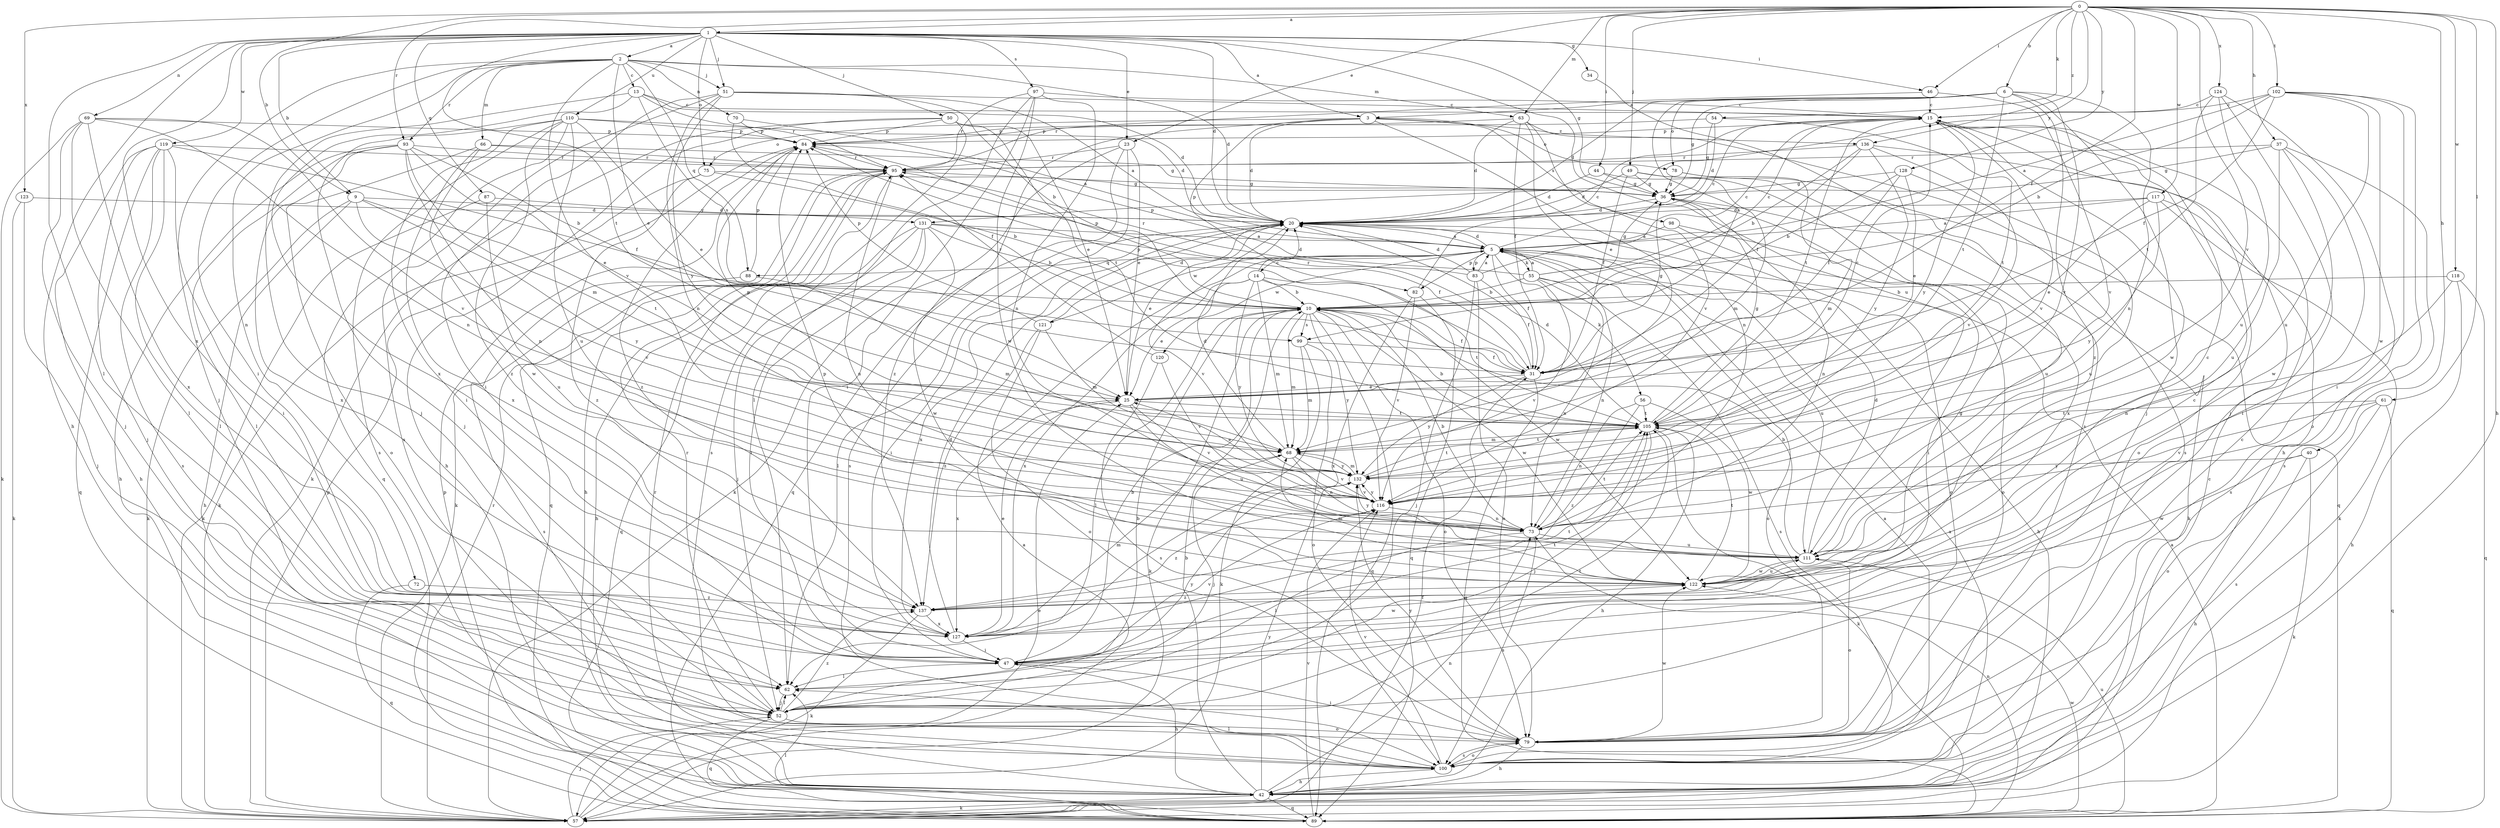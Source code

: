 strict digraph  {
0;
1;
2;
3;
5;
6;
9;
10;
13;
14;
15;
20;
23;
25;
31;
34;
36;
37;
40;
42;
44;
46;
47;
49;
50;
51;
52;
54;
55;
56;
57;
61;
62;
63;
66;
68;
69;
70;
72;
73;
75;
78;
79;
82;
83;
84;
87;
88;
89;
93;
95;
97;
98;
99;
100;
102;
105;
110;
111;
116;
117;
118;
119;
120;
121;
122;
123;
124;
127;
128;
131;
132;
136;
137;
0 -> 1  [label=a];
0 -> 6  [label=b];
0 -> 9  [label=b];
0 -> 23  [label=e];
0 -> 31  [label=f];
0 -> 37  [label=h];
0 -> 40  [label=h];
0 -> 42  [label=h];
0 -> 44  [label=i];
0 -> 46  [label=i];
0 -> 49  [label=j];
0 -> 54  [label=k];
0 -> 61  [label=l];
0 -> 63  [label=m];
0 -> 93  [label=r];
0 -> 102  [label=t];
0 -> 116  [label=v];
0 -> 117  [label=w];
0 -> 118  [label=w];
0 -> 123  [label=x];
0 -> 124  [label=x];
0 -> 128  [label=y];
0 -> 131  [label=y];
0 -> 136  [label=z];
1 -> 2  [label=a];
1 -> 3  [label=a];
1 -> 9  [label=b];
1 -> 20  [label=d];
1 -> 23  [label=e];
1 -> 34  [label=g];
1 -> 36  [label=g];
1 -> 42  [label=h];
1 -> 46  [label=i];
1 -> 50  [label=j];
1 -> 51  [label=j];
1 -> 62  [label=l];
1 -> 69  [label=n];
1 -> 75  [label=o];
1 -> 87  [label=q];
1 -> 97  [label=s];
1 -> 105  [label=t];
1 -> 110  [label=u];
1 -> 111  [label=u];
1 -> 119  [label=w];
1 -> 127  [label=x];
2 -> 13  [label=c];
2 -> 20  [label=d];
2 -> 25  [label=e];
2 -> 47  [label=i];
2 -> 51  [label=j];
2 -> 52  [label=j];
2 -> 63  [label=m];
2 -> 66  [label=m];
2 -> 70  [label=n];
2 -> 72  [label=n];
2 -> 88  [label=q];
2 -> 93  [label=r];
2 -> 116  [label=v];
3 -> 20  [label=d];
3 -> 73  [label=n];
3 -> 75  [label=o];
3 -> 78  [label=o];
3 -> 82  [label=p];
3 -> 98  [label=s];
3 -> 136  [label=z];
3 -> 137  [label=z];
5 -> 14  [label=c];
5 -> 15  [label=c];
5 -> 20  [label=d];
5 -> 31  [label=f];
5 -> 42  [label=h];
5 -> 55  [label=k];
5 -> 56  [label=k];
5 -> 73  [label=n];
5 -> 82  [label=p];
5 -> 83  [label=p];
5 -> 88  [label=q];
5 -> 111  [label=u];
5 -> 120  [label=w];
5 -> 121  [label=w];
6 -> 3  [label=a];
6 -> 20  [label=d];
6 -> 36  [label=g];
6 -> 52  [label=j];
6 -> 73  [label=n];
6 -> 78  [label=o];
6 -> 99  [label=s];
6 -> 105  [label=t];
6 -> 116  [label=v];
6 -> 137  [label=z];
9 -> 42  [label=h];
9 -> 57  [label=k];
9 -> 105  [label=t];
9 -> 116  [label=v];
9 -> 131  [label=y];
9 -> 132  [label=y];
10 -> 31  [label=f];
10 -> 57  [label=k];
10 -> 62  [label=l];
10 -> 68  [label=m];
10 -> 79  [label=o];
10 -> 84  [label=p];
10 -> 89  [label=q];
10 -> 99  [label=s];
10 -> 122  [label=w];
10 -> 132  [label=y];
13 -> 15  [label=c];
13 -> 20  [label=d];
13 -> 52  [label=j];
13 -> 95  [label=r];
13 -> 99  [label=s];
13 -> 127  [label=x];
14 -> 10  [label=b];
14 -> 20  [label=d];
14 -> 25  [label=e];
14 -> 68  [label=m];
14 -> 105  [label=t];
14 -> 122  [label=w];
14 -> 127  [label=x];
14 -> 132  [label=y];
15 -> 84  [label=p];
15 -> 105  [label=t];
15 -> 116  [label=v];
15 -> 122  [label=w];
15 -> 132  [label=y];
20 -> 5  [label=a];
20 -> 25  [label=e];
20 -> 47  [label=i];
20 -> 62  [label=l];
20 -> 79  [label=o];
20 -> 116  [label=v];
20 -> 127  [label=x];
23 -> 25  [label=e];
23 -> 57  [label=k];
23 -> 89  [label=q];
23 -> 95  [label=r];
23 -> 100  [label=s];
25 -> 105  [label=t];
25 -> 111  [label=u];
25 -> 116  [label=v];
25 -> 127  [label=x];
31 -> 25  [label=e];
31 -> 36  [label=g];
31 -> 84  [label=p];
31 -> 89  [label=q];
31 -> 95  [label=r];
31 -> 132  [label=y];
34 -> 100  [label=s];
36 -> 20  [label=d];
36 -> 57  [label=k];
36 -> 73  [label=n];
37 -> 36  [label=g];
37 -> 47  [label=i];
37 -> 95  [label=r];
37 -> 100  [label=s];
37 -> 111  [label=u];
37 -> 122  [label=w];
40 -> 42  [label=h];
40 -> 57  [label=k];
40 -> 122  [label=w];
40 -> 132  [label=y];
42 -> 5  [label=a];
42 -> 10  [label=b];
42 -> 57  [label=k];
42 -> 73  [label=n];
42 -> 89  [label=q];
42 -> 95  [label=r];
42 -> 132  [label=y];
44 -> 20  [label=d];
44 -> 36  [label=g];
44 -> 127  [label=x];
46 -> 15  [label=c];
46 -> 95  [label=r];
46 -> 116  [label=v];
47 -> 10  [label=b];
47 -> 15  [label=c];
47 -> 42  [label=h];
47 -> 62  [label=l];
47 -> 105  [label=t];
47 -> 116  [label=v];
49 -> 20  [label=d];
49 -> 31  [label=f];
49 -> 36  [label=g];
49 -> 68  [label=m];
49 -> 111  [label=u];
50 -> 25  [label=e];
50 -> 42  [label=h];
50 -> 57  [label=k];
50 -> 84  [label=p];
50 -> 100  [label=s];
50 -> 105  [label=t];
51 -> 5  [label=a];
51 -> 10  [label=b];
51 -> 15  [label=c];
51 -> 47  [label=i];
51 -> 73  [label=n];
51 -> 100  [label=s];
51 -> 132  [label=y];
52 -> 10  [label=b];
52 -> 62  [label=l];
52 -> 79  [label=o];
52 -> 89  [label=q];
52 -> 95  [label=r];
52 -> 105  [label=t];
52 -> 137  [label=z];
54 -> 20  [label=d];
54 -> 36  [label=g];
54 -> 84  [label=p];
54 -> 105  [label=t];
55 -> 5  [label=a];
55 -> 10  [label=b];
55 -> 15  [label=c];
55 -> 36  [label=g];
55 -> 73  [label=n];
55 -> 79  [label=o];
55 -> 84  [label=p];
55 -> 100  [label=s];
55 -> 116  [label=v];
56 -> 73  [label=n];
56 -> 105  [label=t];
56 -> 122  [label=w];
56 -> 137  [label=z];
57 -> 5  [label=a];
57 -> 15  [label=c];
57 -> 25  [label=e];
57 -> 31  [label=f];
57 -> 52  [label=j];
57 -> 84  [label=p];
57 -> 95  [label=r];
61 -> 79  [label=o];
61 -> 89  [label=q];
61 -> 100  [label=s];
61 -> 105  [label=t];
61 -> 116  [label=v];
62 -> 52  [label=j];
62 -> 132  [label=y];
63 -> 20  [label=d];
63 -> 25  [label=e];
63 -> 31  [label=f];
63 -> 84  [label=p];
63 -> 100  [label=s];
63 -> 116  [label=v];
66 -> 36  [label=g];
66 -> 79  [label=o];
66 -> 95  [label=r];
66 -> 122  [label=w];
66 -> 127  [label=x];
68 -> 20  [label=d];
68 -> 52  [label=j];
68 -> 73  [label=n];
68 -> 84  [label=p];
68 -> 105  [label=t];
68 -> 116  [label=v];
68 -> 132  [label=y];
69 -> 52  [label=j];
69 -> 57  [label=k];
69 -> 62  [label=l];
69 -> 73  [label=n];
69 -> 84  [label=p];
69 -> 116  [label=v];
69 -> 127  [label=x];
70 -> 5  [label=a];
70 -> 31  [label=f];
70 -> 84  [label=p];
72 -> 89  [label=q];
72 -> 137  [label=z];
73 -> 10  [label=b];
73 -> 62  [label=l];
73 -> 100  [label=s];
73 -> 105  [label=t];
73 -> 111  [label=u];
73 -> 132  [label=y];
75 -> 10  [label=b];
75 -> 36  [label=g];
75 -> 57  [label=k];
75 -> 137  [label=z];
78 -> 36  [label=g];
78 -> 68  [label=m];
78 -> 89  [label=q];
79 -> 15  [label=c];
79 -> 42  [label=h];
79 -> 47  [label=i];
79 -> 100  [label=s];
79 -> 122  [label=w];
79 -> 132  [label=y];
82 -> 15  [label=c];
82 -> 89  [label=q];
82 -> 116  [label=v];
82 -> 127  [label=x];
83 -> 5  [label=a];
83 -> 15  [label=c];
83 -> 20  [label=d];
83 -> 31  [label=f];
83 -> 52  [label=j];
83 -> 79  [label=o];
83 -> 95  [label=r];
84 -> 95  [label=r];
84 -> 137  [label=z];
87 -> 20  [label=d];
87 -> 57  [label=k];
87 -> 111  [label=u];
88 -> 68  [label=m];
88 -> 84  [label=p];
88 -> 100  [label=s];
89 -> 5  [label=a];
89 -> 62  [label=l];
89 -> 73  [label=n];
89 -> 84  [label=p];
89 -> 111  [label=u];
89 -> 116  [label=v];
89 -> 122  [label=w];
93 -> 10  [label=b];
93 -> 25  [label=e];
93 -> 42  [label=h];
93 -> 62  [label=l];
93 -> 68  [label=m];
93 -> 73  [label=n];
93 -> 95  [label=r];
93 -> 127  [label=x];
95 -> 36  [label=g];
95 -> 42  [label=h];
95 -> 57  [label=k];
95 -> 89  [label=q];
95 -> 111  [label=u];
97 -> 15  [label=c];
97 -> 47  [label=i];
97 -> 62  [label=l];
97 -> 73  [label=n];
97 -> 95  [label=r];
97 -> 122  [label=w];
98 -> 5  [label=a];
98 -> 47  [label=i];
98 -> 79  [label=o];
99 -> 31  [label=f];
99 -> 57  [label=k];
99 -> 68  [label=m];
99 -> 79  [label=o];
100 -> 5  [label=a];
100 -> 42  [label=h];
100 -> 62  [label=l];
100 -> 79  [label=o];
100 -> 116  [label=v];
102 -> 5  [label=a];
102 -> 10  [label=b];
102 -> 15  [label=c];
102 -> 31  [label=f];
102 -> 47  [label=i];
102 -> 79  [label=o];
102 -> 111  [label=u];
102 -> 122  [label=w];
105 -> 10  [label=b];
105 -> 15  [label=c];
105 -> 20  [label=d];
105 -> 36  [label=g];
105 -> 42  [label=h];
105 -> 52  [label=j];
105 -> 57  [label=k];
105 -> 68  [label=m];
110 -> 20  [label=d];
110 -> 25  [label=e];
110 -> 47  [label=i];
110 -> 52  [label=j];
110 -> 84  [label=p];
110 -> 89  [label=q];
110 -> 100  [label=s];
110 -> 111  [label=u];
110 -> 137  [label=z];
111 -> 10  [label=b];
111 -> 20  [label=d];
111 -> 79  [label=o];
111 -> 122  [label=w];
116 -> 73  [label=n];
116 -> 132  [label=y];
116 -> 137  [label=z];
117 -> 5  [label=a];
117 -> 20  [label=d];
117 -> 25  [label=e];
117 -> 57  [label=k];
117 -> 100  [label=s];
117 -> 132  [label=y];
118 -> 10  [label=b];
118 -> 42  [label=h];
118 -> 73  [label=n];
118 -> 89  [label=q];
119 -> 31  [label=f];
119 -> 42  [label=h];
119 -> 47  [label=i];
119 -> 52  [label=j];
119 -> 62  [label=l];
119 -> 89  [label=q];
119 -> 95  [label=r];
119 -> 100  [label=s];
120 -> 95  [label=r];
120 -> 100  [label=s];
120 -> 116  [label=v];
121 -> 20  [label=d];
121 -> 68  [label=m];
121 -> 79  [label=o];
121 -> 84  [label=p];
121 -> 137  [label=z];
122 -> 15  [label=c];
122 -> 68  [label=m];
122 -> 84  [label=p];
122 -> 105  [label=t];
122 -> 111  [label=u];
122 -> 137  [label=z];
123 -> 20  [label=d];
123 -> 52  [label=j];
123 -> 57  [label=k];
124 -> 15  [label=c];
124 -> 42  [label=h];
124 -> 52  [label=j];
124 -> 105  [label=t];
124 -> 111  [label=u];
127 -> 20  [label=d];
127 -> 25  [label=e];
127 -> 47  [label=i];
127 -> 68  [label=m];
127 -> 105  [label=t];
127 -> 122  [label=w];
128 -> 10  [label=b];
128 -> 25  [label=e];
128 -> 31  [label=f];
128 -> 36  [label=g];
128 -> 111  [label=u];
131 -> 5  [label=a];
131 -> 10  [label=b];
131 -> 31  [label=f];
131 -> 42  [label=h];
131 -> 47  [label=i];
131 -> 52  [label=j];
131 -> 89  [label=q];
131 -> 122  [label=w];
132 -> 25  [label=e];
132 -> 68  [label=m];
132 -> 105  [label=t];
132 -> 116  [label=v];
136 -> 10  [label=b];
136 -> 31  [label=f];
136 -> 79  [label=o];
136 -> 95  [label=r];
136 -> 116  [label=v];
136 -> 132  [label=y];
137 -> 36  [label=g];
137 -> 57  [label=k];
137 -> 127  [label=x];
}
